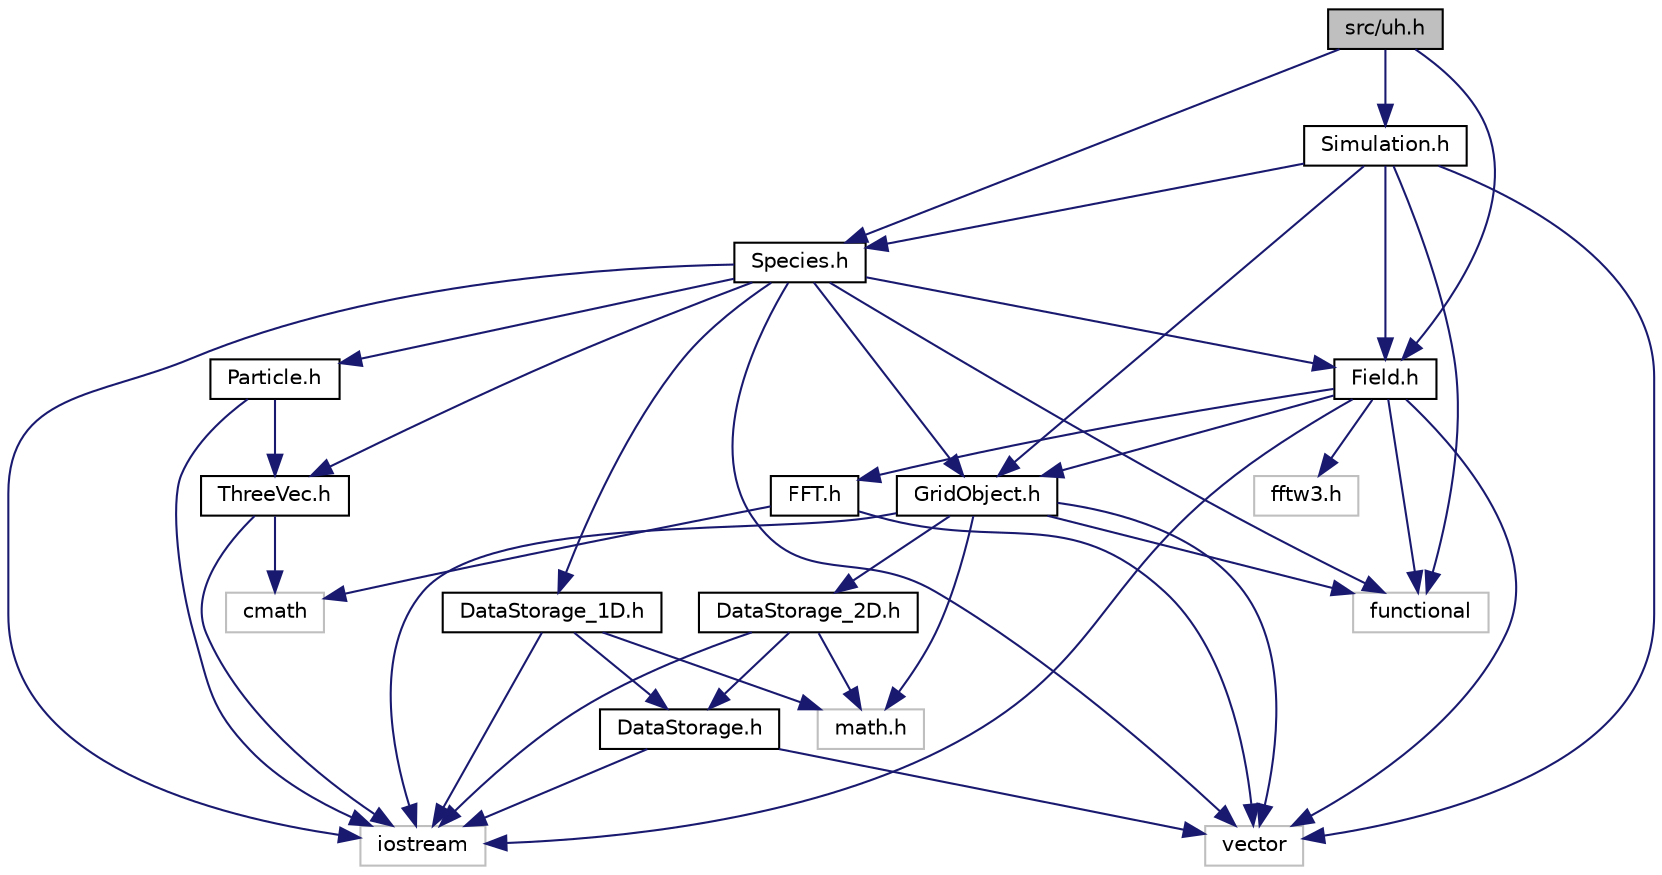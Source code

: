 digraph "src/uh.h"
{
 // LATEX_PDF_SIZE
  edge [fontname="Helvetica",fontsize="10",labelfontname="Helvetica",labelfontsize="10"];
  node [fontname="Helvetica",fontsize="10",shape=record];
  Node1 [label="src/uh.h",height=0.2,width=0.4,color="black", fillcolor="grey75", style="filled", fontcolor="black",tooltip=" "];
  Node1 -> Node2 [color="midnightblue",fontsize="10",style="solid"];
  Node2 [label="Simulation.h",height=0.2,width=0.4,color="black", fillcolor="white", style="filled",URL="$_simulation_8h.html",tooltip=" "];
  Node2 -> Node3 [color="midnightblue",fontsize="10",style="solid"];
  Node3 [label="vector",height=0.2,width=0.4,color="grey75", fillcolor="white", style="filled",tooltip=" "];
  Node2 -> Node4 [color="midnightblue",fontsize="10",style="solid"];
  Node4 [label="functional",height=0.2,width=0.4,color="grey75", fillcolor="white", style="filled",tooltip=" "];
  Node2 -> Node5 [color="midnightblue",fontsize="10",style="solid"];
  Node5 [label="GridObject.h",height=0.2,width=0.4,color="black", fillcolor="white", style="filled",URL="$_grid_object_8h.html",tooltip=" "];
  Node5 -> Node6 [color="midnightblue",fontsize="10",style="solid"];
  Node6 [label="iostream",height=0.2,width=0.4,color="grey75", fillcolor="white", style="filled",tooltip=" "];
  Node5 -> Node3 [color="midnightblue",fontsize="10",style="solid"];
  Node5 -> Node4 [color="midnightblue",fontsize="10",style="solid"];
  Node5 -> Node7 [color="midnightblue",fontsize="10",style="solid"];
  Node7 [label="math.h",height=0.2,width=0.4,color="grey75", fillcolor="white", style="filled",tooltip=" "];
  Node5 -> Node8 [color="midnightblue",fontsize="10",style="solid"];
  Node8 [label="DataStorage_2D.h",height=0.2,width=0.4,color="black", fillcolor="white", style="filled",URL="$_data_storage__2_d_8h.html",tooltip=" "];
  Node8 -> Node6 [color="midnightblue",fontsize="10",style="solid"];
  Node8 -> Node7 [color="midnightblue",fontsize="10",style="solid"];
  Node8 -> Node9 [color="midnightblue",fontsize="10",style="solid"];
  Node9 [label="DataStorage.h",height=0.2,width=0.4,color="black", fillcolor="white", style="filled",URL="$_data_storage_8h.html",tooltip=" "];
  Node9 -> Node6 [color="midnightblue",fontsize="10",style="solid"];
  Node9 -> Node3 [color="midnightblue",fontsize="10",style="solid"];
  Node2 -> Node10 [color="midnightblue",fontsize="10",style="solid"];
  Node10 [label="Species.h",height=0.2,width=0.4,color="black", fillcolor="white", style="filled",URL="$_species_8h.html",tooltip=" "];
  Node10 -> Node6 [color="midnightblue",fontsize="10",style="solid"];
  Node10 -> Node3 [color="midnightblue",fontsize="10",style="solid"];
  Node10 -> Node4 [color="midnightblue",fontsize="10",style="solid"];
  Node10 -> Node5 [color="midnightblue",fontsize="10",style="solid"];
  Node10 -> Node11 [color="midnightblue",fontsize="10",style="solid"];
  Node11 [label="DataStorage_1D.h",height=0.2,width=0.4,color="black", fillcolor="white", style="filled",URL="$_data_storage__1_d_8h.html",tooltip=" "];
  Node11 -> Node6 [color="midnightblue",fontsize="10",style="solid"];
  Node11 -> Node7 [color="midnightblue",fontsize="10",style="solid"];
  Node11 -> Node9 [color="midnightblue",fontsize="10",style="solid"];
  Node10 -> Node12 [color="midnightblue",fontsize="10",style="solid"];
  Node12 [label="Particle.h",height=0.2,width=0.4,color="black", fillcolor="white", style="filled",URL="$_particle_8h.html",tooltip=" "];
  Node12 -> Node6 [color="midnightblue",fontsize="10",style="solid"];
  Node12 -> Node13 [color="midnightblue",fontsize="10",style="solid"];
  Node13 [label="ThreeVec.h",height=0.2,width=0.4,color="black", fillcolor="white", style="filled",URL="$_three_vec_8h.html",tooltip=" "];
  Node13 -> Node14 [color="midnightblue",fontsize="10",style="solid"];
  Node14 [label="cmath",height=0.2,width=0.4,color="grey75", fillcolor="white", style="filled",tooltip=" "];
  Node13 -> Node6 [color="midnightblue",fontsize="10",style="solid"];
  Node10 -> Node15 [color="midnightblue",fontsize="10",style="solid"];
  Node15 [label="Field.h",height=0.2,width=0.4,color="black", fillcolor="white", style="filled",URL="$_field_8h.html",tooltip=" "];
  Node15 -> Node6 [color="midnightblue",fontsize="10",style="solid"];
  Node15 -> Node3 [color="midnightblue",fontsize="10",style="solid"];
  Node15 -> Node4 [color="midnightblue",fontsize="10",style="solid"];
  Node15 -> Node16 [color="midnightblue",fontsize="10",style="solid"];
  Node16 [label="fftw3.h",height=0.2,width=0.4,color="grey75", fillcolor="white", style="filled",tooltip=" "];
  Node15 -> Node17 [color="midnightblue",fontsize="10",style="solid"];
  Node17 [label="FFT.h",height=0.2,width=0.4,color="black", fillcolor="white", style="filled",URL="$_f_f_t_8h.html",tooltip=" "];
  Node17 -> Node3 [color="midnightblue",fontsize="10",style="solid"];
  Node17 -> Node14 [color="midnightblue",fontsize="10",style="solid"];
  Node15 -> Node5 [color="midnightblue",fontsize="10",style="solid"];
  Node10 -> Node13 [color="midnightblue",fontsize="10",style="solid"];
  Node2 -> Node15 [color="midnightblue",fontsize="10",style="solid"];
  Node1 -> Node10 [color="midnightblue",fontsize="10",style="solid"];
  Node1 -> Node15 [color="midnightblue",fontsize="10",style="solid"];
}
